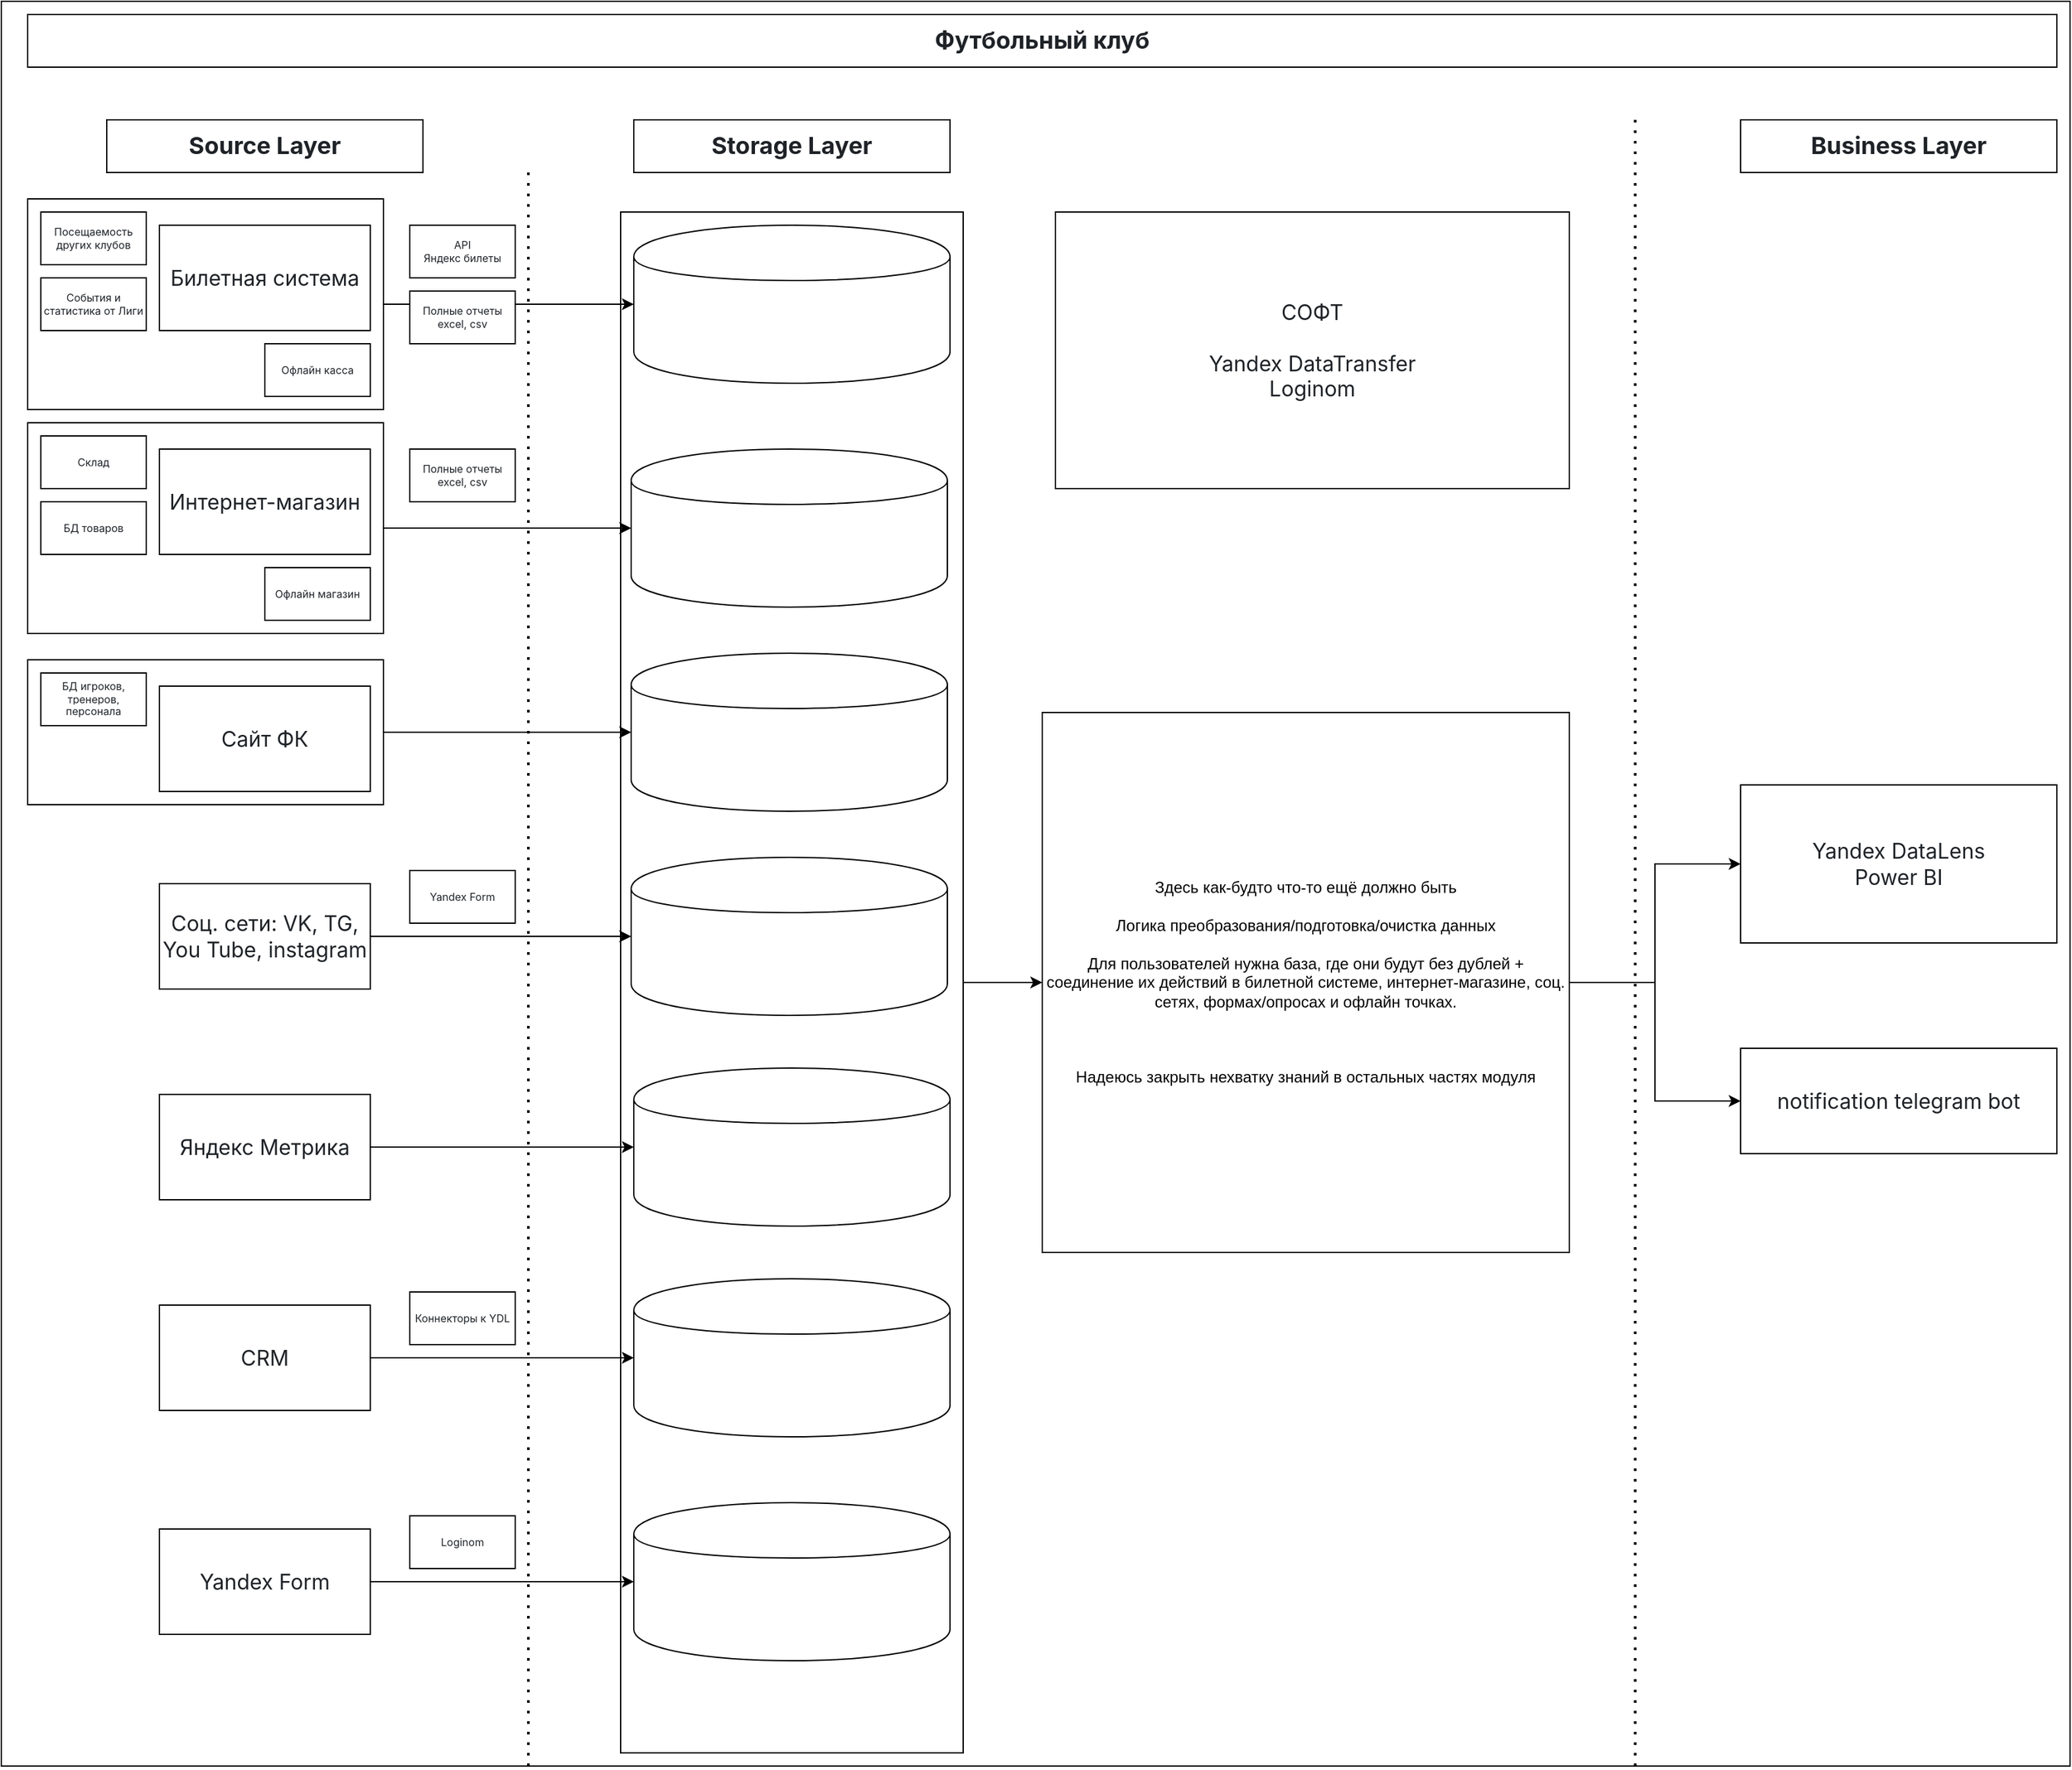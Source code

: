 <mxfile version="25.0.2">
  <diagram name="Страница — 1" id="wDAH0356a694aShdiROX">
    <mxGraphModel dx="4167" dy="1898" grid="1" gridSize="10" guides="1" tooltips="1" connect="1" arrows="1" fold="1" page="1" pageScale="1" pageWidth="1169" pageHeight="827" math="0" shadow="0">
      <root>
        <mxCell id="0" />
        <mxCell id="1" parent="0" />
        <mxCell id="hDAz35hyVo9Q0eZBf-xq-103" value="" style="rounded=0;whiteSpace=wrap;html=1;" vertex="1" parent="1">
          <mxGeometry x="-40" y="30" width="1570" height="1340" as="geometry" />
        </mxCell>
        <mxCell id="hDAz35hyVo9Q0eZBf-xq-76" style="edgeStyle=orthogonalEdgeStyle;rounded=0;orthogonalLoop=1;jettySize=auto;html=1;exitX=1;exitY=0.5;exitDx=0;exitDy=0;entryX=0;entryY=0.5;entryDx=0;entryDy=0;" edge="1" parent="1" source="hDAz35hyVo9Q0eZBf-xq-74" target="hDAz35hyVo9Q0eZBf-xq-75">
          <mxGeometry relative="1" as="geometry" />
        </mxCell>
        <mxCell id="hDAz35hyVo9Q0eZBf-xq-74" value="" style="html=1;dashed=0;whiteSpace=wrap;" vertex="1" parent="1">
          <mxGeometry x="430" y="190" width="260" height="1170" as="geometry" />
        </mxCell>
        <mxCell id="hDAz35hyVo9Q0eZBf-xq-57" style="edgeStyle=orthogonalEdgeStyle;rounded=0;orthogonalLoop=1;jettySize=auto;html=1;entryX=0;entryY=0.5;entryDx=0;entryDy=0;" edge="1" parent="1" source="hDAz35hyVo9Q0eZBf-xq-55" target="hDAz35hyVo9Q0eZBf-xq-56">
          <mxGeometry relative="1" as="geometry" />
        </mxCell>
        <mxCell id="hDAz35hyVo9Q0eZBf-xq-55" value="" style="rounded=0;whiteSpace=wrap;html=1;" vertex="1" parent="1">
          <mxGeometry x="-20" y="530" width="270" height="110" as="geometry" />
        </mxCell>
        <mxCell id="hDAz35hyVo9Q0eZBf-xq-54" style="edgeStyle=orthogonalEdgeStyle;rounded=0;orthogonalLoop=1;jettySize=auto;html=1;entryX=0;entryY=0.5;entryDx=0;entryDy=0;" edge="1" parent="1" source="hDAz35hyVo9Q0eZBf-xq-53" target="hDAz35hyVo9Q0eZBf-xq-52">
          <mxGeometry relative="1" as="geometry" />
        </mxCell>
        <mxCell id="hDAz35hyVo9Q0eZBf-xq-53" value="" style="rounded=0;whiteSpace=wrap;html=1;" vertex="1" parent="1">
          <mxGeometry x="-20" y="350" width="270" height="160" as="geometry" />
        </mxCell>
        <mxCell id="hDAz35hyVo9Q0eZBf-xq-51" value="" style="rounded=0;whiteSpace=wrap;html=1;" vertex="1" parent="1">
          <mxGeometry x="-20" y="180" width="270" height="160" as="geometry" />
        </mxCell>
        <mxCell id="hDAz35hyVo9Q0eZBf-xq-2" value="" style="rounded=0;whiteSpace=wrap;html=1;" vertex="1" parent="1">
          <mxGeometry x="40" y="120" width="240" height="40" as="geometry" />
        </mxCell>
        <mxCell id="hDAz35hyVo9Q0eZBf-xq-1" value="&lt;span style=&quot;color: rgb(31, 35, 40); font-family: -apple-system, &amp;quot;system-ui&amp;quot;, &amp;quot;Segoe UI&amp;quot;, &amp;quot;Noto Sans&amp;quot;, Helvetica, Arial, sans-serif, &amp;quot;Apple Color Emoji&amp;quot;, &amp;quot;Segoe UI Emoji&amp;quot;; text-align: left; background-color: rgb(255, 255, 255);&quot;&gt;Source Layer&lt;/span&gt;" style="text;html=1;align=center;verticalAlign=middle;whiteSpace=wrap;rounded=0;fontSize=18;fontStyle=1" vertex="1" parent="1">
          <mxGeometry x="40" y="120" width="240" height="40" as="geometry" />
        </mxCell>
        <mxCell id="hDAz35hyVo9Q0eZBf-xq-3" value="" style="rounded=0;whiteSpace=wrap;html=1;" vertex="1" parent="1">
          <mxGeometry x="440" y="120" width="240" height="40" as="geometry" />
        </mxCell>
        <mxCell id="hDAz35hyVo9Q0eZBf-xq-4" value="&lt;span style=&quot;color: rgb(31, 35, 40); font-family: -apple-system, &amp;quot;system-ui&amp;quot;, &amp;quot;Segoe UI&amp;quot;, &amp;quot;Noto Sans&amp;quot;, Helvetica, Arial, sans-serif, &amp;quot;Apple Color Emoji&amp;quot;, &amp;quot;Segoe UI Emoji&amp;quot;; text-align: left; background-color: rgb(255, 255, 255);&quot;&gt;Storage Layer&lt;/span&gt;" style="text;html=1;align=center;verticalAlign=middle;whiteSpace=wrap;rounded=0;fontSize=18;fontStyle=1" vertex="1" parent="1">
          <mxGeometry x="440" y="120" width="240" height="40" as="geometry" />
        </mxCell>
        <mxCell id="hDAz35hyVo9Q0eZBf-xq-5" value="" style="rounded=0;whiteSpace=wrap;html=1;" vertex="1" parent="1">
          <mxGeometry x="1280" y="120" width="240" height="40" as="geometry" />
        </mxCell>
        <mxCell id="hDAz35hyVo9Q0eZBf-xq-6" value="&lt;span style=&quot;color: rgb(31, 35, 40); font-family: -apple-system, &amp;quot;system-ui&amp;quot;, &amp;quot;Segoe UI&amp;quot;, &amp;quot;Noto Sans&amp;quot;, Helvetica, Arial, sans-serif, &amp;quot;Apple Color Emoji&amp;quot;, &amp;quot;Segoe UI Emoji&amp;quot;; text-align: left; background-color: rgb(255, 255, 255);&quot;&gt;Business Layer&lt;/span&gt;" style="text;html=1;align=center;verticalAlign=middle;whiteSpace=wrap;rounded=0;fontSize=18;fontStyle=1" vertex="1" parent="1">
          <mxGeometry x="1280" y="120" width="240" height="40" as="geometry" />
        </mxCell>
        <mxCell id="hDAz35hyVo9Q0eZBf-xq-7" value="" style="endArrow=none;dashed=1;html=1;dashPattern=1 3;strokeWidth=2;rounded=0;" edge="1" parent="1">
          <mxGeometry width="50" height="50" relative="1" as="geometry">
            <mxPoint x="360" y="1370" as="sourcePoint" />
            <mxPoint x="360" y="160" as="targetPoint" />
          </mxGeometry>
        </mxCell>
        <mxCell id="hDAz35hyVo9Q0eZBf-xq-8" value="" style="endArrow=none;dashed=1;html=1;dashPattern=1 3;strokeWidth=2;rounded=0;" edge="1" parent="1">
          <mxGeometry width="50" height="50" relative="1" as="geometry">
            <mxPoint x="1200" y="1370" as="sourcePoint" />
            <mxPoint x="1200" y="120" as="targetPoint" />
          </mxGeometry>
        </mxCell>
        <mxCell id="hDAz35hyVo9Q0eZBf-xq-9" value="" style="rounded=0;whiteSpace=wrap;html=1;" vertex="1" parent="1">
          <mxGeometry x="80" y="200" width="160" height="80" as="geometry" />
        </mxCell>
        <mxCell id="hDAz35hyVo9Q0eZBf-xq-50" style="edgeStyle=orthogonalEdgeStyle;rounded=0;orthogonalLoop=1;jettySize=auto;html=1;exitX=1;exitY=0.5;exitDx=0;exitDy=0;entryX=0;entryY=0.5;entryDx=0;entryDy=0;" edge="1" parent="1" source="hDAz35hyVo9Q0eZBf-xq-51" target="hDAz35hyVo9Q0eZBf-xq-48">
          <mxGeometry relative="1" as="geometry" />
        </mxCell>
        <mxCell id="hDAz35hyVo9Q0eZBf-xq-10" value="&lt;span style=&quot;color: rgb(31, 35, 40); font-family: -apple-system, &amp;quot;system-ui&amp;quot;, &amp;quot;Segoe UI&amp;quot;, &amp;quot;Noto Sans&amp;quot;, Helvetica, Arial, sans-serif, &amp;quot;Apple Color Emoji&amp;quot;, &amp;quot;Segoe UI Emoji&amp;quot;; font-size: 16px; text-align: left; background-color: rgb(255, 255, 255);&quot;&gt;Билетная система&lt;/span&gt;" style="text;html=1;align=center;verticalAlign=middle;whiteSpace=wrap;rounded=0;" vertex="1" parent="1">
          <mxGeometry x="80" y="200" width="160" height="80" as="geometry" />
        </mxCell>
        <mxCell id="hDAz35hyVo9Q0eZBf-xq-14" value="" style="rounded=0;whiteSpace=wrap;html=1;" vertex="1" parent="1">
          <mxGeometry x="80" y="370" width="160" height="80" as="geometry" />
        </mxCell>
        <mxCell id="hDAz35hyVo9Q0eZBf-xq-15" value="&lt;span style=&quot;color: rgb(31, 35, 40); font-family: -apple-system, &amp;quot;system-ui&amp;quot;, &amp;quot;Segoe UI&amp;quot;, &amp;quot;Noto Sans&amp;quot;, Helvetica, Arial, sans-serif, &amp;quot;Apple Color Emoji&amp;quot;, &amp;quot;Segoe UI Emoji&amp;quot;; font-size: 16px; text-align: left; background-color: rgb(255, 255, 255);&quot;&gt;Интернет-магазин&lt;/span&gt;" style="text;html=1;align=center;verticalAlign=middle;whiteSpace=wrap;rounded=0;" vertex="1" parent="1">
          <mxGeometry x="80" y="370" width="160" height="80" as="geometry" />
        </mxCell>
        <mxCell id="hDAz35hyVo9Q0eZBf-xq-16" value="" style="rounded=0;whiteSpace=wrap;html=1;" vertex="1" parent="1">
          <mxGeometry x="80" y="550" width="160" height="80" as="geometry" />
        </mxCell>
        <mxCell id="hDAz35hyVo9Q0eZBf-xq-17" value="&lt;span style=&quot;color: rgb(31, 35, 40); font-family: -apple-system, &amp;quot;system-ui&amp;quot;, &amp;quot;Segoe UI&amp;quot;, &amp;quot;Noto Sans&amp;quot;, Helvetica, Arial, sans-serif, &amp;quot;Apple Color Emoji&amp;quot;, &amp;quot;Segoe UI Emoji&amp;quot;; font-size: 16px; text-align: left; background-color: rgb(255, 255, 255);&quot;&gt;Сайт ФК&lt;/span&gt;" style="text;html=1;align=center;verticalAlign=middle;whiteSpace=wrap;rounded=0;" vertex="1" parent="1">
          <mxGeometry x="80" y="550" width="160" height="80" as="geometry" />
        </mxCell>
        <mxCell id="hDAz35hyVo9Q0eZBf-xq-18" value="" style="rounded=0;whiteSpace=wrap;html=1;" vertex="1" parent="1">
          <mxGeometry x="80" y="700" width="160" height="80" as="geometry" />
        </mxCell>
        <mxCell id="hDAz35hyVo9Q0eZBf-xq-59" style="edgeStyle=orthogonalEdgeStyle;rounded=0;orthogonalLoop=1;jettySize=auto;html=1;entryX=0;entryY=0.5;entryDx=0;entryDy=0;" edge="1" parent="1" source="hDAz35hyVo9Q0eZBf-xq-19" target="hDAz35hyVo9Q0eZBf-xq-58">
          <mxGeometry relative="1" as="geometry" />
        </mxCell>
        <mxCell id="hDAz35hyVo9Q0eZBf-xq-19" value="&lt;span style=&quot;color: rgb(31, 35, 40); font-family: -apple-system, &amp;quot;system-ui&amp;quot;, &amp;quot;Segoe UI&amp;quot;, &amp;quot;Noto Sans&amp;quot;, Helvetica, Arial, sans-serif, &amp;quot;Apple Color Emoji&amp;quot;, &amp;quot;Segoe UI Emoji&amp;quot;; font-size: 16px; text-align: left; background-color: rgb(255, 255, 255);&quot;&gt;Соц. сети: VK, TG, You Tube, instagram&lt;/span&gt;" style="text;html=1;align=center;verticalAlign=middle;whiteSpace=wrap;rounded=0;" vertex="1" parent="1">
          <mxGeometry x="80" y="700" width="160" height="80" as="geometry" />
        </mxCell>
        <mxCell id="hDAz35hyVo9Q0eZBf-xq-20" value="" style="rounded=0;whiteSpace=wrap;html=1;" vertex="1" parent="1">
          <mxGeometry x="80" y="860" width="160" height="80" as="geometry" />
        </mxCell>
        <mxCell id="hDAz35hyVo9Q0eZBf-xq-61" style="edgeStyle=orthogonalEdgeStyle;rounded=0;orthogonalLoop=1;jettySize=auto;html=1;entryX=0;entryY=0.5;entryDx=0;entryDy=0;" edge="1" parent="1" source="hDAz35hyVo9Q0eZBf-xq-21" target="hDAz35hyVo9Q0eZBf-xq-60">
          <mxGeometry relative="1" as="geometry" />
        </mxCell>
        <mxCell id="hDAz35hyVo9Q0eZBf-xq-21" value="&lt;div style=&quot;text-align: left;&quot;&gt;&lt;font face=&quot;-apple-system, system-ui, Segoe UI, Noto Sans, Helvetica, Arial, sans-serif, Apple Color Emoji, Segoe UI Emoji&quot; color=&quot;#1f2328&quot;&gt;&lt;span style=&quot;font-size: 16px; background-color: rgb(255, 255, 255);&quot;&gt;Яндекс Метрика&lt;/span&gt;&lt;/font&gt;&lt;/div&gt;" style="text;html=1;align=center;verticalAlign=middle;whiteSpace=wrap;rounded=0;" vertex="1" parent="1">
          <mxGeometry x="80" y="860" width="160" height="80" as="geometry" />
        </mxCell>
        <mxCell id="hDAz35hyVo9Q0eZBf-xq-22" value="" style="rounded=0;whiteSpace=wrap;html=1;" vertex="1" parent="1">
          <mxGeometry x="-10" y="190" width="80" height="40" as="geometry" />
        </mxCell>
        <mxCell id="hDAz35hyVo9Q0eZBf-xq-23" value="&lt;span style=&quot;color: rgb(31, 35, 40); font-family: -apple-system, &amp;quot;system-ui&amp;quot;, &amp;quot;Segoe UI&amp;quot;, &amp;quot;Noto Sans&amp;quot;, Helvetica, Arial, sans-serif, &amp;quot;Apple Color Emoji&amp;quot;, &amp;quot;Segoe UI Emoji&amp;quot;; text-align: left; background-color: rgb(255, 255, 255);&quot;&gt;Посещаемость других клубов&lt;/span&gt;" style="text;html=1;align=center;verticalAlign=middle;whiteSpace=wrap;rounded=0;fontSize=8;" vertex="1" parent="1">
          <mxGeometry x="-10" y="190" width="80" height="40" as="geometry" />
        </mxCell>
        <mxCell id="hDAz35hyVo9Q0eZBf-xq-26" value="" style="rounded=0;whiteSpace=wrap;html=1;" vertex="1" parent="1">
          <mxGeometry x="-10" y="240" width="80" height="40" as="geometry" />
        </mxCell>
        <mxCell id="hDAz35hyVo9Q0eZBf-xq-27" value="&lt;span style=&quot;color: rgb(31, 35, 40); font-family: -apple-system, &amp;quot;system-ui&amp;quot;, &amp;quot;Segoe UI&amp;quot;, &amp;quot;Noto Sans&amp;quot;, Helvetica, Arial, sans-serif, &amp;quot;Apple Color Emoji&amp;quot;, &amp;quot;Segoe UI Emoji&amp;quot;; text-align: left; background-color: rgb(255, 255, 255);&quot;&gt;События и статистика от Лиги&lt;/span&gt;" style="text;html=1;align=center;verticalAlign=middle;whiteSpace=wrap;rounded=0;fontSize=8;" vertex="1" parent="1">
          <mxGeometry x="-10" y="240" width="80" height="40" as="geometry" />
        </mxCell>
        <mxCell id="hDAz35hyVo9Q0eZBf-xq-28" value="" style="rounded=0;whiteSpace=wrap;html=1;" vertex="1" parent="1">
          <mxGeometry x="-10" y="360" width="80" height="40" as="geometry" />
        </mxCell>
        <mxCell id="hDAz35hyVo9Q0eZBf-xq-29" value="&lt;span style=&quot;color: rgb(31, 35, 40); font-family: -apple-system, &amp;quot;system-ui&amp;quot;, &amp;quot;Segoe UI&amp;quot;, &amp;quot;Noto Sans&amp;quot;, Helvetica, Arial, sans-serif, &amp;quot;Apple Color Emoji&amp;quot;, &amp;quot;Segoe UI Emoji&amp;quot;; text-align: left; background-color: rgb(255, 255, 255);&quot;&gt;Склад&lt;/span&gt;" style="text;html=1;align=center;verticalAlign=middle;whiteSpace=wrap;rounded=0;fontSize=8;" vertex="1" parent="1">
          <mxGeometry x="-10" y="360" width="80" height="40" as="geometry" />
        </mxCell>
        <mxCell id="hDAz35hyVo9Q0eZBf-xq-30" value="" style="rounded=0;whiteSpace=wrap;html=1;" vertex="1" parent="1">
          <mxGeometry x="-10" y="410" width="80" height="40" as="geometry" />
        </mxCell>
        <mxCell id="hDAz35hyVo9Q0eZBf-xq-31" value="&lt;span style=&quot;color: rgb(31, 35, 40); font-family: -apple-system, &amp;quot;system-ui&amp;quot;, &amp;quot;Segoe UI&amp;quot;, &amp;quot;Noto Sans&amp;quot;, Helvetica, Arial, sans-serif, &amp;quot;Apple Color Emoji&amp;quot;, &amp;quot;Segoe UI Emoji&amp;quot;; text-align: left; background-color: rgb(255, 255, 255);&quot;&gt;БД товаров&lt;/span&gt;" style="text;html=1;align=center;verticalAlign=middle;whiteSpace=wrap;rounded=0;fontSize=8;" vertex="1" parent="1">
          <mxGeometry x="-10" y="410" width="80" height="40" as="geometry" />
        </mxCell>
        <mxCell id="hDAz35hyVo9Q0eZBf-xq-41" value="" style="rounded=0;whiteSpace=wrap;html=1;" vertex="1" parent="1">
          <mxGeometry x="160" y="290" width="80" height="40" as="geometry" />
        </mxCell>
        <mxCell id="hDAz35hyVo9Q0eZBf-xq-42" value="&lt;span style=&quot;color: rgb(31, 35, 40); font-family: -apple-system, &amp;quot;system-ui&amp;quot;, &amp;quot;Segoe UI&amp;quot;, &amp;quot;Noto Sans&amp;quot;, Helvetica, Arial, sans-serif, &amp;quot;Apple Color Emoji&amp;quot;, &amp;quot;Segoe UI Emoji&amp;quot;; text-align: left; background-color: rgb(255, 255, 255);&quot;&gt;Офлайн касса&lt;/span&gt;" style="text;html=1;align=center;verticalAlign=middle;whiteSpace=wrap;rounded=0;fontSize=8;" vertex="1" parent="1">
          <mxGeometry x="160" y="290" width="80" height="40" as="geometry" />
        </mxCell>
        <mxCell id="hDAz35hyVo9Q0eZBf-xq-43" value="" style="rounded=0;whiteSpace=wrap;html=1;" vertex="1" parent="1">
          <mxGeometry x="160" y="460" width="80" height="40" as="geometry" />
        </mxCell>
        <mxCell id="hDAz35hyVo9Q0eZBf-xq-44" value="&lt;span style=&quot;color: rgb(31, 35, 40); font-family: -apple-system, &amp;quot;system-ui&amp;quot;, &amp;quot;Segoe UI&amp;quot;, &amp;quot;Noto Sans&amp;quot;, Helvetica, Arial, sans-serif, &amp;quot;Apple Color Emoji&amp;quot;, &amp;quot;Segoe UI Emoji&amp;quot;; text-align: left; background-color: rgb(255, 255, 255);&quot;&gt;Офлайн магазин&lt;/span&gt;" style="text;html=1;align=center;verticalAlign=middle;whiteSpace=wrap;rounded=0;fontSize=8;" vertex="1" parent="1">
          <mxGeometry x="160" y="460" width="80" height="40" as="geometry" />
        </mxCell>
        <mxCell id="hDAz35hyVo9Q0eZBf-xq-45" value="" style="rounded=0;whiteSpace=wrap;html=1;" vertex="1" parent="1">
          <mxGeometry x="-10" y="540" width="80" height="40" as="geometry" />
        </mxCell>
        <mxCell id="hDAz35hyVo9Q0eZBf-xq-46" value="&lt;div style=&quot;&quot;&gt;&lt;font color=&quot;#1f2328&quot; face=&quot;-apple-system, system-ui, Segoe UI, Noto Sans, Helvetica, Arial, sans-serif, Apple Color Emoji, Segoe UI Emoji&quot;&gt;&lt;span style=&quot;background-color: rgb(255, 255, 255);&quot;&gt;БД игроков, тренеров, персонала&lt;/span&gt;&lt;/font&gt;&lt;/div&gt;" style="text;html=1;align=center;verticalAlign=middle;whiteSpace=wrap;rounded=0;fontSize=8;" vertex="1" parent="1">
          <mxGeometry x="-10" y="540" width="80" height="40" as="geometry" />
        </mxCell>
        <mxCell id="hDAz35hyVo9Q0eZBf-xq-48" value="" style="shape=cylinder;whiteSpace=wrap;html=1;boundedLbl=1;backgroundOutline=1;" vertex="1" parent="1">
          <mxGeometry x="440" y="200" width="240" height="120" as="geometry" />
        </mxCell>
        <mxCell id="hDAz35hyVo9Q0eZBf-xq-52" value="" style="shape=cylinder;whiteSpace=wrap;html=1;boundedLbl=1;backgroundOutline=1;" vertex="1" parent="1">
          <mxGeometry x="438" y="370" width="240" height="120" as="geometry" />
        </mxCell>
        <mxCell id="hDAz35hyVo9Q0eZBf-xq-56" value="" style="shape=cylinder;whiteSpace=wrap;html=1;boundedLbl=1;backgroundOutline=1;" vertex="1" parent="1">
          <mxGeometry x="438" y="525" width="240" height="120" as="geometry" />
        </mxCell>
        <mxCell id="hDAz35hyVo9Q0eZBf-xq-58" value="" style="shape=cylinder;whiteSpace=wrap;html=1;boundedLbl=1;backgroundOutline=1;" vertex="1" parent="1">
          <mxGeometry x="438" y="680" width="240" height="120" as="geometry" />
        </mxCell>
        <mxCell id="hDAz35hyVo9Q0eZBf-xq-60" value="" style="shape=cylinder;whiteSpace=wrap;html=1;boundedLbl=1;backgroundOutline=1;" vertex="1" parent="1">
          <mxGeometry x="440" y="840" width="240" height="120" as="geometry" />
        </mxCell>
        <mxCell id="hDAz35hyVo9Q0eZBf-xq-62" value="" style="rounded=0;whiteSpace=wrap;html=1;" vertex="1" parent="1">
          <mxGeometry x="1280" y="625" width="240" height="120" as="geometry" />
        </mxCell>
        <mxCell id="hDAz35hyVo9Q0eZBf-xq-63" value="&lt;span style=&quot;color: rgb(31, 35, 40); font-family: -apple-system, &amp;quot;system-ui&amp;quot;, &amp;quot;Segoe UI&amp;quot;, &amp;quot;Noto Sans&amp;quot;, Helvetica, Arial, sans-serif, &amp;quot;Apple Color Emoji&amp;quot;, &amp;quot;Segoe UI Emoji&amp;quot;; font-size: 16px; text-align: left; background-color: rgb(255, 255, 255);&quot;&gt;Yandex DataLens&lt;/span&gt;&lt;div&gt;&lt;span style=&quot;color: rgb(31, 35, 40); font-family: -apple-system, &amp;quot;system-ui&amp;quot;, &amp;quot;Segoe UI&amp;quot;, &amp;quot;Noto Sans&amp;quot;, Helvetica, Arial, sans-serif, &amp;quot;Apple Color Emoji&amp;quot;, &amp;quot;Segoe UI Emoji&amp;quot;; font-size: 16px; text-align: left; background-color: rgb(255, 255, 255);&quot;&gt;Power BI&lt;/span&gt;&lt;/div&gt;" style="text;html=1;align=center;verticalAlign=middle;whiteSpace=wrap;rounded=0;" vertex="1" parent="1">
          <mxGeometry x="1280" y="625" width="240" height="120" as="geometry" />
        </mxCell>
        <mxCell id="hDAz35hyVo9Q0eZBf-xq-66" value="" style="rounded=0;whiteSpace=wrap;html=1;" vertex="1" parent="1">
          <mxGeometry x="80" y="1020" width="160" height="80" as="geometry" />
        </mxCell>
        <mxCell id="hDAz35hyVo9Q0eZBf-xq-67" style="edgeStyle=orthogonalEdgeStyle;rounded=0;orthogonalLoop=1;jettySize=auto;html=1;entryX=0;entryY=0.5;entryDx=0;entryDy=0;" edge="1" parent="1" source="hDAz35hyVo9Q0eZBf-xq-68" target="hDAz35hyVo9Q0eZBf-xq-69">
          <mxGeometry relative="1" as="geometry" />
        </mxCell>
        <mxCell id="hDAz35hyVo9Q0eZBf-xq-68" value="&lt;div style=&quot;text-align: left;&quot;&gt;&lt;font face=&quot;-apple-system, system-ui, Segoe UI, Noto Sans, Helvetica, Arial, sans-serif, Apple Color Emoji, Segoe UI Emoji&quot; color=&quot;#1f2328&quot;&gt;&lt;span style=&quot;font-size: 16px; background-color: rgb(255, 255, 255);&quot;&gt;CRM&lt;/span&gt;&lt;/font&gt;&lt;/div&gt;" style="text;html=1;align=center;verticalAlign=middle;whiteSpace=wrap;rounded=0;" vertex="1" parent="1">
          <mxGeometry x="80" y="1020" width="160" height="80" as="geometry" />
        </mxCell>
        <mxCell id="hDAz35hyVo9Q0eZBf-xq-69" value="" style="shape=cylinder;whiteSpace=wrap;html=1;boundedLbl=1;backgroundOutline=1;" vertex="1" parent="1">
          <mxGeometry x="440" y="1000" width="240" height="120" as="geometry" />
        </mxCell>
        <mxCell id="hDAz35hyVo9Q0eZBf-xq-70" value="" style="rounded=0;whiteSpace=wrap;html=1;" vertex="1" parent="1">
          <mxGeometry x="1280" y="825" width="240" height="80" as="geometry" />
        </mxCell>
        <mxCell id="hDAz35hyVo9Q0eZBf-xq-71" value="&lt;div style=&quot;text-align: left;&quot;&gt;&lt;span style=&quot;background-color: initial; font-size: 16px;&quot;&gt;&lt;font face=&quot;-apple-system, system-ui, Segoe UI, Noto Sans, Helvetica, Arial, sans-serif, Apple Color Emoji, Segoe UI Emoji&quot; color=&quot;#1f2328&quot;&gt;notification telegram bot&lt;/font&gt;&lt;/span&gt;&lt;/div&gt;" style="text;html=1;align=center;verticalAlign=middle;whiteSpace=wrap;rounded=0;" vertex="1" parent="1">
          <mxGeometry x="1280" y="825" width="240" height="80" as="geometry" />
        </mxCell>
        <mxCell id="hDAz35hyVo9Q0eZBf-xq-77" style="edgeStyle=orthogonalEdgeStyle;rounded=0;orthogonalLoop=1;jettySize=auto;html=1;entryX=0;entryY=0.5;entryDx=0;entryDy=0;" edge="1" parent="1" source="hDAz35hyVo9Q0eZBf-xq-75" target="hDAz35hyVo9Q0eZBf-xq-63">
          <mxGeometry relative="1" as="geometry" />
        </mxCell>
        <mxCell id="hDAz35hyVo9Q0eZBf-xq-78" style="edgeStyle=orthogonalEdgeStyle;rounded=0;orthogonalLoop=1;jettySize=auto;html=1;entryX=0;entryY=0.5;entryDx=0;entryDy=0;" edge="1" parent="1" source="hDAz35hyVo9Q0eZBf-xq-75" target="hDAz35hyVo9Q0eZBf-xq-71">
          <mxGeometry relative="1" as="geometry" />
        </mxCell>
        <mxCell id="hDAz35hyVo9Q0eZBf-xq-75" value="&lt;font&gt;Здесь как-будто что-то ещё должно быть&lt;/font&gt;&lt;div&gt;&lt;font&gt;&lt;br&gt;&lt;/font&gt;&lt;/div&gt;&lt;div&gt;&lt;font&gt;Логика преобразования/подготовка/очистка данных&lt;/font&gt;&lt;/div&gt;&lt;div&gt;&lt;font&gt;&lt;br&gt;&lt;/font&gt;&lt;/div&gt;&lt;div&gt;&lt;font&gt;Для пользователей нужна база, где они будут без дублей + соединение их действий в билетной системе, интернет-магазине, соц. сетях, формах/опросах и офлайн точках.&lt;/font&gt;&lt;/div&gt;&lt;div&gt;&lt;font&gt;&lt;br&gt;&lt;/font&gt;&lt;/div&gt;&lt;div&gt;&lt;br&gt;&lt;/div&gt;&lt;div&gt;&lt;br&gt;&lt;/div&gt;&lt;div&gt;Надеюсь закрыть нехватку знаний в остальных частях модуля&lt;/div&gt;" style="html=1;dashed=0;whiteSpace=wrap;" vertex="1" parent="1">
          <mxGeometry x="750" y="570" width="400" height="410" as="geometry" />
        </mxCell>
        <mxCell id="hDAz35hyVo9Q0eZBf-xq-80" value="" style="rounded=0;whiteSpace=wrap;html=1;" vertex="1" parent="1">
          <mxGeometry x="760" y="190" width="390" height="210" as="geometry" />
        </mxCell>
        <mxCell id="hDAz35hyVo9Q0eZBf-xq-81" value="&lt;div style=&quot;&quot;&gt;&lt;font color=&quot;#1f2328&quot; face=&quot;-apple-system, system-ui, Segoe UI, Noto Sans, Helvetica, Arial, sans-serif, Apple Color Emoji, Segoe UI Emoji&quot;&gt;&lt;span style=&quot;font-size: 16px; background-color: rgb(255, 255, 255);&quot;&gt;СОФТ&lt;/span&gt;&lt;/font&gt;&lt;/div&gt;&lt;div style=&quot;&quot;&gt;&lt;font color=&quot;#1f2328&quot; face=&quot;-apple-system, system-ui, Segoe UI, Noto Sans, Helvetica, Arial, sans-serif, Apple Color Emoji, Segoe UI Emoji&quot;&gt;&lt;span style=&quot;font-size: 16px; background-color: rgb(255, 255, 255);&quot;&gt;&lt;br&gt;&lt;/span&gt;&lt;/font&gt;&lt;/div&gt;&lt;div style=&quot;&quot;&gt;&lt;font color=&quot;#1f2328&quot; face=&quot;-apple-system, system-ui, Segoe UI, Noto Sans, Helvetica, Arial, sans-serif, Apple Color Emoji, Segoe UI Emoji&quot;&gt;&lt;span style=&quot;font-size: 16px; background-color: rgb(255, 255, 255);&quot;&gt;Yandex DataTransfer&lt;/span&gt;&lt;/font&gt;&lt;/div&gt;&lt;div style=&quot;&quot;&gt;&lt;font face=&quot;-apple-system, system-ui, Segoe UI, Noto Sans, Helvetica, Arial, sans-serif, Apple Color Emoji, Segoe UI Emoji&quot; color=&quot;#1f2328&quot;&gt;&lt;span style=&quot;font-size: 16px; background-color: rgb(255, 255, 255);&quot;&gt;Loginom&lt;/span&gt;&lt;/font&gt;&lt;/div&gt;" style="text;html=1;align=center;verticalAlign=middle;whiteSpace=wrap;rounded=0;" vertex="1" parent="1">
          <mxGeometry x="760" y="190" width="390" height="210" as="geometry" />
        </mxCell>
        <mxCell id="hDAz35hyVo9Q0eZBf-xq-85" value="" style="rounded=0;whiteSpace=wrap;html=1;" vertex="1" parent="1">
          <mxGeometry x="270" y="200" width="80" height="40" as="geometry" />
        </mxCell>
        <mxCell id="hDAz35hyVo9Q0eZBf-xq-86" value="&lt;div style=&quot;&quot;&gt;&lt;font color=&quot;#1f2328&quot; face=&quot;-apple-system, system-ui, Segoe UI, Noto Sans, Helvetica, Arial, sans-serif, Apple Color Emoji, Segoe UI Emoji&quot;&gt;&lt;span style=&quot;background-color: rgb(255, 255, 255);&quot;&gt;API&lt;/span&gt;&lt;/font&gt;&lt;/div&gt;&lt;div style=&quot;&quot;&gt;&lt;font color=&quot;#1f2328&quot; face=&quot;-apple-system, system-ui, Segoe UI, Noto Sans, Helvetica, Arial, sans-serif, Apple Color Emoji, Segoe UI Emoji&quot;&gt;&lt;span style=&quot;background-color: rgb(255, 255, 255);&quot;&gt;Яндекс билеты&lt;/span&gt;&lt;/font&gt;&lt;/div&gt;" style="text;html=1;align=center;verticalAlign=middle;whiteSpace=wrap;rounded=0;fontSize=8;" vertex="1" parent="1">
          <mxGeometry x="270" y="200" width="80" height="40" as="geometry" />
        </mxCell>
        <mxCell id="hDAz35hyVo9Q0eZBf-xq-87" value="" style="rounded=0;whiteSpace=wrap;html=1;" vertex="1" parent="1">
          <mxGeometry x="270" y="250" width="80" height="40" as="geometry" />
        </mxCell>
        <mxCell id="hDAz35hyVo9Q0eZBf-xq-88" value="&lt;div style=&quot;&quot;&gt;&lt;font face=&quot;-apple-system, system-ui, Segoe UI, Noto Sans, Helvetica, Arial, sans-serif, Apple Color Emoji, Segoe UI Emoji&quot; color=&quot;#1f2328&quot;&gt;&lt;span style=&quot;background-color: rgb(255, 255, 255);&quot;&gt;Полные отчеты&lt;/span&gt;&lt;/font&gt;&lt;/div&gt;&lt;div style=&quot;&quot;&gt;&lt;font face=&quot;-apple-system, system-ui, Segoe UI, Noto Sans, Helvetica, Arial, sans-serif, Apple Color Emoji, Segoe UI Emoji&quot; color=&quot;#1f2328&quot;&gt;&lt;span style=&quot;background-color: rgb(255, 255, 255);&quot;&gt;excel, csv&lt;/span&gt;&lt;/font&gt;&lt;/div&gt;" style="text;html=1;align=center;verticalAlign=middle;whiteSpace=wrap;rounded=0;fontSize=8;" vertex="1" parent="1">
          <mxGeometry x="270" y="250" width="80" height="40" as="geometry" />
        </mxCell>
        <mxCell id="hDAz35hyVo9Q0eZBf-xq-89" value="" style="rounded=0;whiteSpace=wrap;html=1;" vertex="1" parent="1">
          <mxGeometry x="270" y="370" width="80" height="40" as="geometry" />
        </mxCell>
        <mxCell id="hDAz35hyVo9Q0eZBf-xq-90" value="&lt;div style=&quot;&quot;&gt;&lt;font face=&quot;-apple-system, system-ui, Segoe UI, Noto Sans, Helvetica, Arial, sans-serif, Apple Color Emoji, Segoe UI Emoji&quot; color=&quot;#1f2328&quot;&gt;&lt;span style=&quot;background-color: rgb(255, 255, 255);&quot;&gt;Полные отчеты&lt;/span&gt;&lt;/font&gt;&lt;/div&gt;&lt;div style=&quot;&quot;&gt;&lt;font face=&quot;-apple-system, system-ui, Segoe UI, Noto Sans, Helvetica, Arial, sans-serif, Apple Color Emoji, Segoe UI Emoji&quot; color=&quot;#1f2328&quot;&gt;&lt;span style=&quot;background-color: rgb(255, 255, 255);&quot;&gt;excel, csv&lt;/span&gt;&lt;/font&gt;&lt;/div&gt;" style="text;html=1;align=center;verticalAlign=middle;whiteSpace=wrap;rounded=0;fontSize=8;" vertex="1" parent="1">
          <mxGeometry x="270" y="370" width="80" height="40" as="geometry" />
        </mxCell>
        <mxCell id="hDAz35hyVo9Q0eZBf-xq-91" value="" style="rounded=0;whiteSpace=wrap;html=1;" vertex="1" parent="1">
          <mxGeometry x="270" y="690" width="80" height="40" as="geometry" />
        </mxCell>
        <mxCell id="hDAz35hyVo9Q0eZBf-xq-92" value="&lt;div style=&quot;&quot;&gt;&lt;font face=&quot;-apple-system, system-ui, Segoe UI, Noto Sans, Helvetica, Arial, sans-serif, Apple Color Emoji, Segoe UI Emoji&quot; color=&quot;#1f2328&quot;&gt;&lt;span style=&quot;background-color: rgb(255, 255, 255);&quot;&gt;Yandex Form&lt;/span&gt;&lt;/font&gt;&lt;/div&gt;" style="text;html=1;align=center;verticalAlign=middle;whiteSpace=wrap;rounded=0;fontSize=8;" vertex="1" parent="1">
          <mxGeometry x="270" y="690" width="80" height="40" as="geometry" />
        </mxCell>
        <mxCell id="hDAz35hyVo9Q0eZBf-xq-93" value="" style="rounded=0;whiteSpace=wrap;html=1;" vertex="1" parent="1">
          <mxGeometry x="270" y="1010" width="80" height="40" as="geometry" />
        </mxCell>
        <mxCell id="hDAz35hyVo9Q0eZBf-xq-94" value="&lt;div style=&quot;&quot;&gt;&lt;font face=&quot;-apple-system, system-ui, Segoe UI, Noto Sans, Helvetica, Arial, sans-serif, Apple Color Emoji, Segoe UI Emoji&quot; color=&quot;#1f2328&quot;&gt;&lt;span style=&quot;background-color: rgb(255, 255, 255);&quot;&gt;Коннекторы к YDL&lt;/span&gt;&lt;/font&gt;&lt;/div&gt;" style="text;html=1;align=center;verticalAlign=middle;whiteSpace=wrap;rounded=0;fontSize=8;" vertex="1" parent="1">
          <mxGeometry x="270" y="1010" width="80" height="40" as="geometry" />
        </mxCell>
        <mxCell id="hDAz35hyVo9Q0eZBf-xq-95" value="" style="rounded=0;whiteSpace=wrap;html=1;" vertex="1" parent="1">
          <mxGeometry x="80" y="1190" width="160" height="80" as="geometry" />
        </mxCell>
        <mxCell id="hDAz35hyVo9Q0eZBf-xq-96" style="edgeStyle=orthogonalEdgeStyle;rounded=0;orthogonalLoop=1;jettySize=auto;html=1;entryX=0;entryY=0.5;entryDx=0;entryDy=0;" edge="1" parent="1" source="hDAz35hyVo9Q0eZBf-xq-97" target="hDAz35hyVo9Q0eZBf-xq-98">
          <mxGeometry relative="1" as="geometry" />
        </mxCell>
        <mxCell id="hDAz35hyVo9Q0eZBf-xq-97" value="&lt;div style=&quot;text-align: left;&quot;&gt;&lt;font face=&quot;-apple-system, system-ui, Segoe UI, Noto Sans, Helvetica, Arial, sans-serif, Apple Color Emoji, Segoe UI Emoji&quot; color=&quot;#1f2328&quot;&gt;&lt;span style=&quot;font-size: 16px; background-color: rgb(255, 255, 255);&quot;&gt;Yandex Form&lt;/span&gt;&lt;/font&gt;&lt;/div&gt;" style="text;html=1;align=center;verticalAlign=middle;whiteSpace=wrap;rounded=0;" vertex="1" parent="1">
          <mxGeometry x="80" y="1190" width="160" height="80" as="geometry" />
        </mxCell>
        <mxCell id="hDAz35hyVo9Q0eZBf-xq-98" value="" style="shape=cylinder;whiteSpace=wrap;html=1;boundedLbl=1;backgroundOutline=1;" vertex="1" parent="1">
          <mxGeometry x="440" y="1170" width="240" height="120" as="geometry" />
        </mxCell>
        <mxCell id="hDAz35hyVo9Q0eZBf-xq-99" value="" style="rounded=0;whiteSpace=wrap;html=1;" vertex="1" parent="1">
          <mxGeometry x="270" y="1180" width="80" height="40" as="geometry" />
        </mxCell>
        <mxCell id="hDAz35hyVo9Q0eZBf-xq-100" value="&lt;div style=&quot;&quot;&gt;&lt;font face=&quot;-apple-system, system-ui, Segoe UI, Noto Sans, Helvetica, Arial, sans-serif, Apple Color Emoji, Segoe UI Emoji&quot; color=&quot;#1f2328&quot;&gt;&lt;span style=&quot;background-color: rgb(255, 255, 255);&quot;&gt;Loginom&lt;/span&gt;&lt;/font&gt;&lt;/div&gt;" style="text;html=1;align=center;verticalAlign=middle;whiteSpace=wrap;rounded=0;fontSize=8;" vertex="1" parent="1">
          <mxGeometry x="270" y="1180" width="80" height="40" as="geometry" />
        </mxCell>
        <mxCell id="hDAz35hyVo9Q0eZBf-xq-101" value="" style="rounded=0;whiteSpace=wrap;html=1;" vertex="1" parent="1">
          <mxGeometry x="-20" y="40" width="1540" height="40" as="geometry" />
        </mxCell>
        <mxCell id="hDAz35hyVo9Q0eZBf-xq-102" value="&lt;div style=&quot;text-align: left;&quot;&gt;&lt;font face=&quot;-apple-system, system-ui, Segoe UI, Noto Sans, Helvetica, Arial, sans-serif, Apple Color Emoji, Segoe UI Emoji&quot; color=&quot;#1f2328&quot;&gt;&lt;span style=&quot;background-color: rgb(255, 255, 255);&quot;&gt;Футбольный клуб&lt;/span&gt;&lt;/font&gt;&lt;/div&gt;" style="text;html=1;align=center;verticalAlign=middle;whiteSpace=wrap;rounded=0;fontSize=18;fontStyle=1" vertex="1" parent="1">
          <mxGeometry x="-20" y="40" width="1540" height="40" as="geometry" />
        </mxCell>
      </root>
    </mxGraphModel>
  </diagram>
</mxfile>
